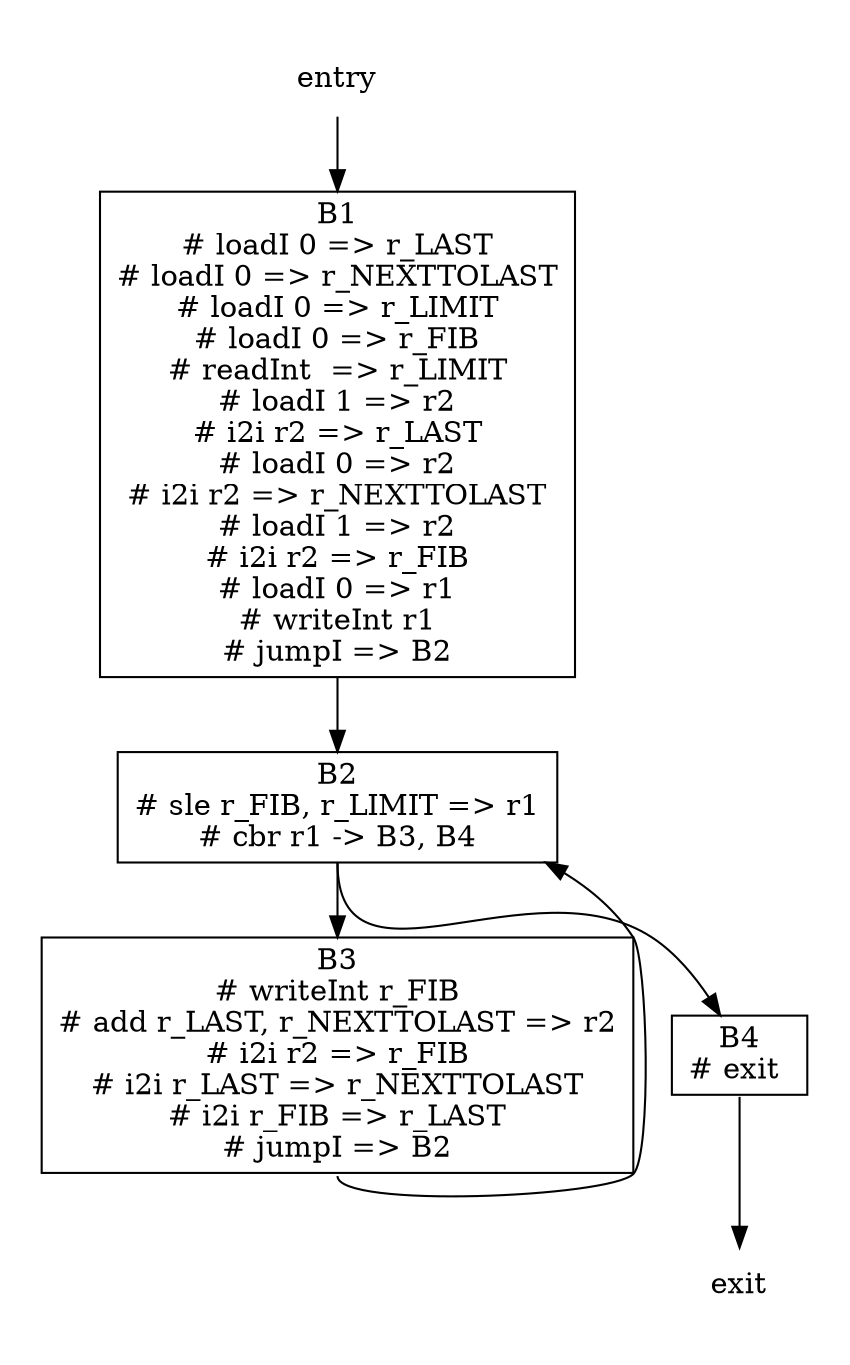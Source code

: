 digraph graphviz {
node [shape = none];
edge [tailport = s];
entry
subgraph cluster {
color="/x11/white"
B1 [fillcolor="/x11/white",shape=box, label = <B1<br/>
# loadI 0 =&gt; r_LAST<br/>
# loadI 0 =&gt; r_NEXTTOLAST<br/>
# loadI 0 =&gt; r_LIMIT<br/>
# loadI 0 =&gt; r_FIB<br/>
# readInt  =&gt; r_LIMIT<br/>
# loadI 1 =&gt; r2<br/>
# i2i r2 =&gt; r_LAST<br/>
# loadI 0 =&gt; r2<br/>
# i2i r2 =&gt; r_NEXTTOLAST<br/>
# loadI 1 =&gt; r2<br/>
# i2i r2 =&gt; r_FIB<br/>
# loadI 0 =&gt; r1<br/>
# writeInt r1<br/>
# jumpI =&gt; B2<br/>
>]
B1->B2
B2 [fillcolor="/x11/white",shape=box, label = <B2<br/>
# sle r_FIB&#44; r_LIMIT =&gt; r1<br/>
# cbr r1 -&gt; B3, B4<br/>
>]
B2->B3
B3->B2
B2->B4
B3 [fillcolor="/x11/white",shape=box, label = <B3<br/>
# writeInt r_FIB<br/>
# add r_LAST&#44; r_NEXTTOLAST =&gt; r2<br/>
# i2i r2 =&gt; r_FIB<br/>
# i2i r_LAST =&gt; r_NEXTTOLAST<br/>
# i2i r_FIB =&gt; r_LAST<br/>
# jumpI =&gt; B2<br/>
>]
B4 [fillcolor="/x11/white",shape=box, label = <B4<br/>
# exit <br/>
>]
entry -> B1
B4 -> exit

}
}